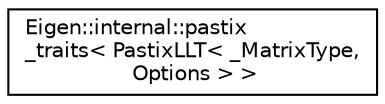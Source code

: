 digraph "Graphical Class Hierarchy"
{
  edge [fontname="Helvetica",fontsize="10",labelfontname="Helvetica",labelfontsize="10"];
  node [fontname="Helvetica",fontsize="10",shape=record];
  rankdir="LR";
  Node1 [label="Eigen::internal::pastix\l_traits\< PastixLLT\< _MatrixType,\l Options \> \>",height=0.2,width=0.4,color="black", fillcolor="white", style="filled",URL="$struct_eigen_1_1internal_1_1pastix__traits_3_01_pastix_l_l_t_3_01___matrix_type_00_01_options_01_4_01_4.html"];
}
